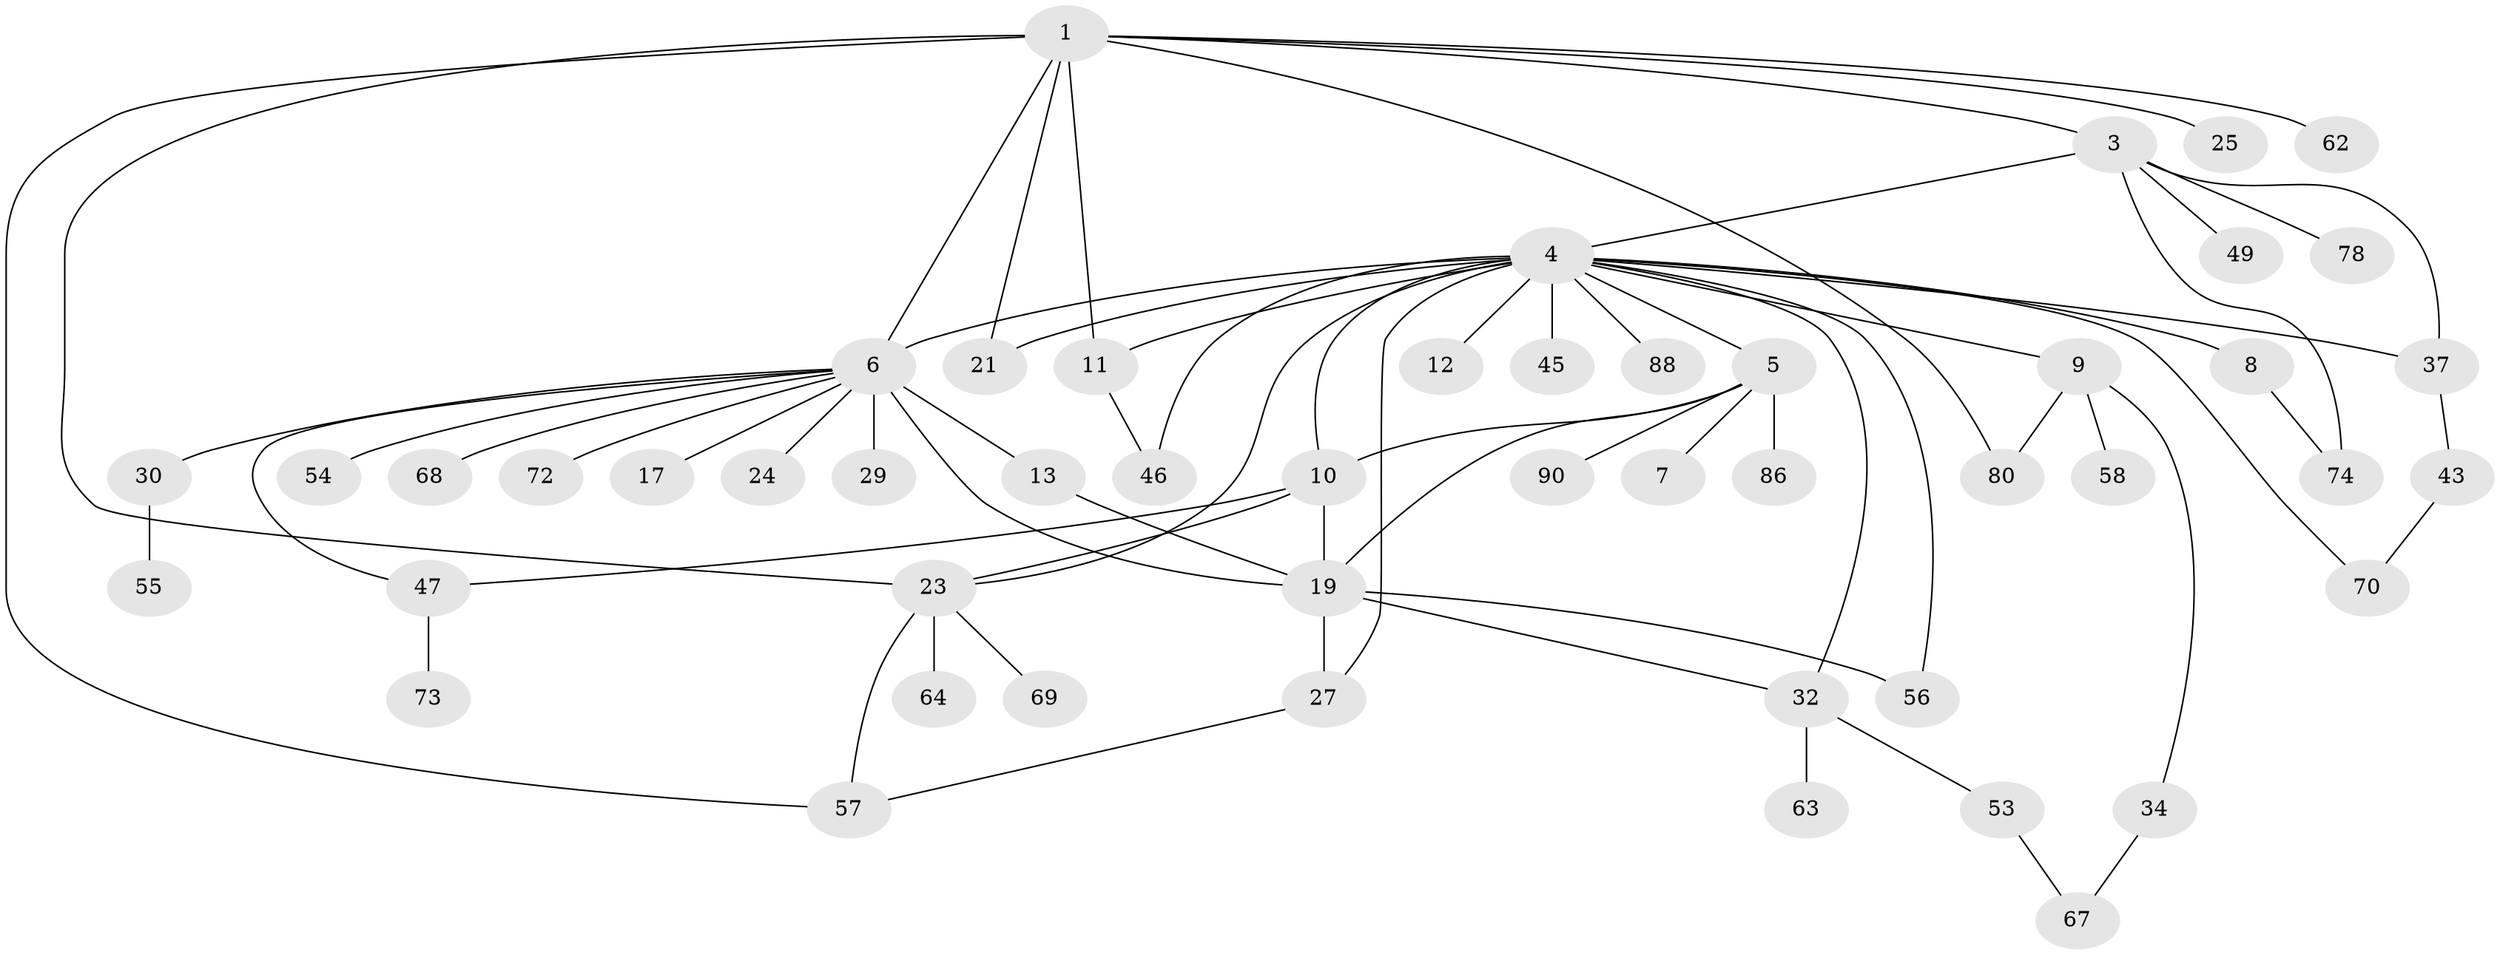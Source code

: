 // original degree distribution, {9: 0.02, 1: 0.45, 6: 0.01, 19: 0.01, 7: 0.02, 11: 0.01, 2: 0.21, 3: 0.13, 4: 0.08, 5: 0.06}
// Generated by graph-tools (version 1.1) at 2025/14/03/09/25 04:14:43]
// undirected, 50 vertices, 70 edges
graph export_dot {
graph [start="1"]
  node [color=gray90,style=filled];
  1 [super="+2+18+84"];
  3;
  4;
  5;
  6 [super="+65+15+16"];
  7;
  8;
  9 [super="+22+31"];
  10 [super="+28+26"];
  11 [super="+14+42"];
  12 [super="+81+98"];
  13 [super="+75+20"];
  17 [super="+61"];
  19 [super="+36"];
  21 [super="+77"];
  23 [super="+33+99+50"];
  24;
  25;
  27 [super="+39"];
  29 [super="+35"];
  30 [super="+48"];
  32 [super="+93"];
  34 [super="+83"];
  37;
  43 [super="+76+95"];
  45 [super="+85"];
  46;
  47;
  49 [super="+66+52"];
  53;
  54;
  55;
  56;
  57;
  58;
  62;
  63 [super="+87"];
  64;
  67;
  68;
  69;
  70 [super="+96"];
  72;
  73;
  74;
  78;
  80;
  86;
  88 [super="+92"];
  90;
  1 -- 3;
  1 -- 62;
  1 -- 80;
  1 -- 21;
  1 -- 23 [weight=2];
  1 -- 25;
  1 -- 11 [weight=2];
  1 -- 57;
  1 -- 6 [weight=2];
  3 -- 4;
  3 -- 37;
  3 -- 49;
  3 -- 74;
  3 -- 78;
  4 -- 5;
  4 -- 6 [weight=2];
  4 -- 8;
  4 -- 9;
  4 -- 10;
  4 -- 11;
  4 -- 12;
  4 -- 21;
  4 -- 23;
  4 -- 27;
  4 -- 32;
  4 -- 37;
  4 -- 45;
  4 -- 46;
  4 -- 56;
  4 -- 70;
  4 -- 88;
  5 -- 7;
  5 -- 19 [weight=2];
  5 -- 86;
  5 -- 90;
  5 -- 10;
  6 -- 13;
  6 -- 29;
  6 -- 47;
  6 -- 54;
  6 -- 68;
  6 -- 72;
  6 -- 17;
  6 -- 19 [weight=2];
  6 -- 24;
  6 -- 30;
  8 -- 74;
  9 -- 80;
  9 -- 34;
  9 -- 58;
  10 -- 19 [weight=2];
  10 -- 23;
  10 -- 47;
  11 -- 46;
  13 -- 19;
  19 -- 32;
  19 -- 56;
  19 -- 27;
  23 -- 57;
  23 -- 69;
  23 -- 64;
  27 -- 57;
  30 -- 55;
  32 -- 53;
  32 -- 63;
  34 -- 67;
  37 -- 43;
  43 -- 70;
  47 -- 73;
  53 -- 67;
}
